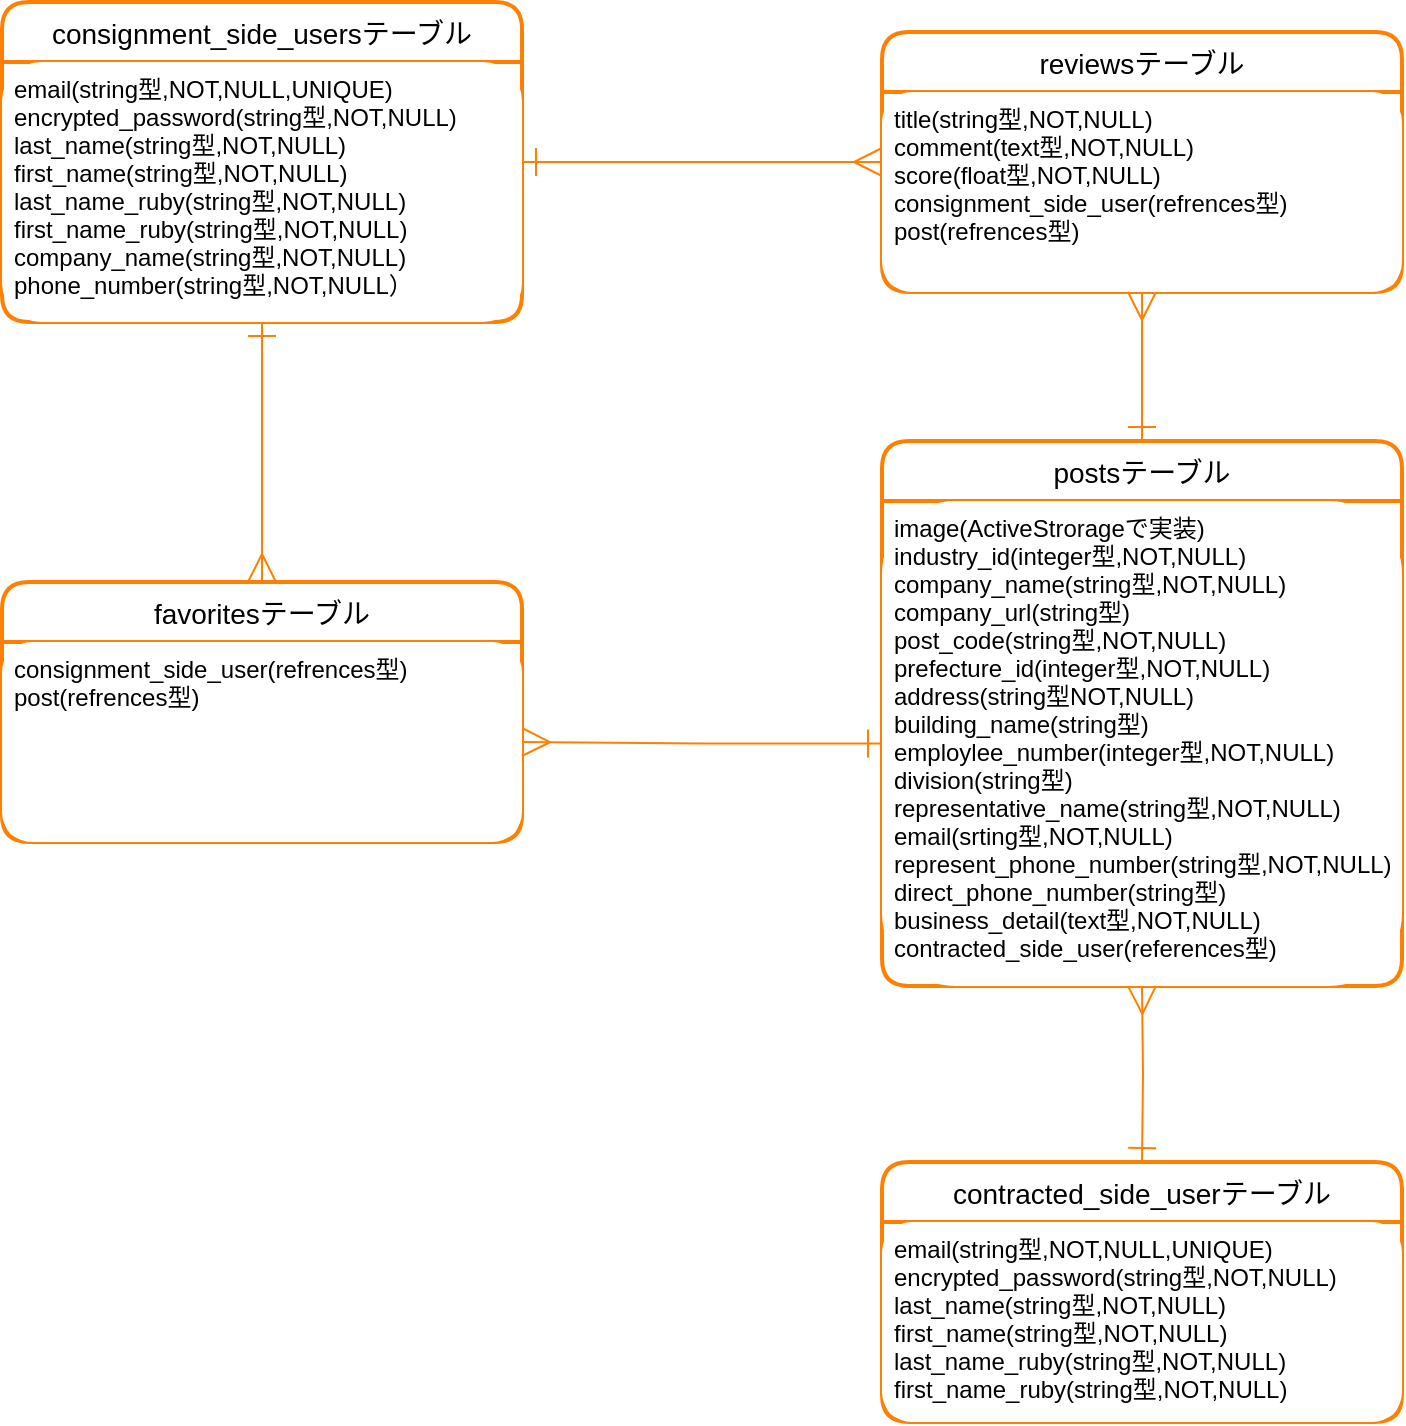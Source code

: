<mxfile>
    <diagram id="FhERzdF4JKhjgUkXHHSx" name="ページ1">
        <mxGraphModel dx="513" dy="389" grid="1" gridSize="10" guides="1" tooltips="1" connect="1" arrows="1" fold="1" page="1" pageScale="1" pageWidth="827" pageHeight="1169" math="0" shadow="0">
            <root>
                <mxCell id="0"/>
                <mxCell id="1" parent="0"/>
                <mxCell id="2" value="consignment_side_usersテーブル" style="swimlane;childLayout=stackLayout;horizontal=1;startSize=30;horizontalStack=0;rounded=1;fontSize=14;fontStyle=0;strokeWidth=2;resizeParent=0;resizeLast=1;shadow=0;dashed=0;align=center;labelBackgroundColor=none;labelBorderColor=none;swimlaneFillColor=none;strokeColor=#FF8000;perimeterSpacing=0;swimlaneLine=1;sketch=0;glass=0;fontColor=#000000;" parent="1" vertex="1">
                    <mxGeometry x="40" y="20" width="260" height="160" as="geometry">
                        <mxRectangle x="40" y="20" width="240" height="30" as="alternateBounds"/>
                    </mxGeometry>
                </mxCell>
                <mxCell id="3" value="email(string型,NOT,NULL,UNIQUE)&#10;encrypted_password(string型,NOT,NULL)&#10;last_name(string型,NOT,NULL)&#10;first_name(string型,NOT,NULL)&#10;last_name_ruby(string型,NOT,NULL)&#10;first_name_ruby(string型,NOT,NULL)&#10;company_name(string型,NOT,NULL)&#10;phone_number(string型,NOT,NULL）" style="align=left;strokeColor=none;spacingLeft=4;fontSize=12;verticalAlign=top;resizable=0;rotatable=0;part=1;fontColor=#000000;rounded=1;" parent="2" vertex="1">
                    <mxGeometry y="30" width="260" height="130" as="geometry"/>
                </mxCell>
                <mxCell id="4" value="contracted_side_userテーブル" style="swimlane;childLayout=stackLayout;horizontal=1;startSize=30;horizontalStack=0;rounded=1;fontSize=14;fontStyle=0;strokeWidth=2;resizeParent=0;resizeLast=1;shadow=0;dashed=0;align=center;labelBackgroundColor=none;fontColor=#000000;labelBorderColor=none;swimlaneFillColor=none;strokeColor=#FF8000;" parent="1" vertex="1">
                    <mxGeometry x="480" y="600" width="260" height="130" as="geometry"/>
                </mxCell>
                <mxCell id="5" value="email(string型,NOT,NULL,UNIQUE)&#10;encrypted_password(string型,NOT,NULL)&#10;last_name(string型,NOT,NULL)&#10;first_name(string型,NOT,NULL)&#10;last_name_ruby(string型,NOT,NULL)&#10;first_name_ruby(string型,NOT,NULL)" style="align=left;strokeColor=none;spacingLeft=4;fontSize=12;verticalAlign=top;resizable=0;rotatable=0;part=1;fontColor=#000000;rounded=1;" parent="4" vertex="1">
                    <mxGeometry y="30" width="260" height="100" as="geometry"/>
                </mxCell>
                <mxCell id="6" value="postsテーブル" style="swimlane;childLayout=stackLayout;horizontal=1;startSize=30;horizontalStack=0;rounded=1;fontSize=14;fontStyle=0;strokeWidth=2;resizeParent=0;resizeLast=1;shadow=0;dashed=0;align=center;labelBackgroundColor=none;fontColor=#000000;labelBorderColor=none;swimlaneFillColor=none;strokeColor=#FF8000;" parent="1" vertex="1">
                    <mxGeometry x="480" y="239.5" width="260" height="272.5" as="geometry"/>
                </mxCell>
                <mxCell id="7" value="image(ActiveStrorageで実装)&#10;industry_id(integer型,NOT,NULL)&#10;company_name(string型,NOT,NULL)&#10;company_url(string型)&#10;post_code(string型,NOT,NULL)&#10;prefecture_id(integer型,NOT,NULL)&#10;address(string型NOT,NULL)&#10;building_name(string型)&#10;employlee_number(integer型,NOT,NULL)&#10;division(string型)&#10;representative_name(string型,NOT,NULL)&#10;email(srting型,NOT,NULL)&#10;represent_phone_number(string型,NOT,NULL)&#10;direct_phone_number(string型)&#10;business_detail(text型,NOT,NULL)&#10;contracted_side_user(references型)" style="align=left;strokeColor=none;spacingLeft=4;fontSize=12;verticalAlign=top;resizable=0;rotatable=0;part=1;fontColor=#000000;rounded=1;" parent="6" vertex="1">
                    <mxGeometry y="30" width="260" height="242.5" as="geometry"/>
                </mxCell>
                <mxCell id="8" value="favoritesテーブル" style="swimlane;childLayout=stackLayout;horizontal=1;startSize=30;horizontalStack=0;rounded=1;fontSize=14;fontStyle=0;strokeWidth=2;resizeParent=0;resizeLast=1;shadow=0;dashed=0;align=center;labelBackgroundColor=none;fontColor=#000000;labelBorderColor=none;swimlaneFillColor=none;strokeColor=#FF8000;" parent="1" vertex="1">
                    <mxGeometry x="40" y="310" width="260" height="130" as="geometry"/>
                </mxCell>
                <mxCell id="9" value="consignment_side_user(refrences型)&#10;post(refrences型)" style="align=left;strokeColor=none;spacingLeft=4;fontSize=12;verticalAlign=top;resizable=0;rotatable=0;part=1;fontColor=#000000;rounded=1;glass=0;shadow=0;sketch=0;" parent="8" vertex="1">
                    <mxGeometry y="30" width="260" height="100" as="geometry"/>
                </mxCell>
                <mxCell id="11" style="edgeStyle=orthogonalEdgeStyle;rounded=0;orthogonalLoop=1;jettySize=auto;html=1;exitX=0.5;exitY=1;exitDx=0;exitDy=0;entryX=0.5;entryY=0;entryDx=0;entryDy=0;fontColor=#000000;endArrow=ERmany;endFill=0;startArrow=ERone;startFill=0;strokeWidth=1;endSize=12;startSize=12;strokeColor=#FF8000;" parent="1" source="3" target="8" edge="1">
                    <mxGeometry relative="1" as="geometry"/>
                </mxCell>
                <mxCell id="14" style="edgeStyle=orthogonalEdgeStyle;rounded=0;orthogonalLoop=1;jettySize=auto;html=1;startArrow=ERone;startFill=0;startSize=12;endArrow=ERmany;endFill=0;endSize=12;strokeWidth=1;fontColor=#000000;strokeColor=#FF8000;" parent="1" source="7" edge="1">
                    <mxGeometry relative="1" as="geometry">
                        <mxPoint x="300" y="390" as="targetPoint"/>
                    </mxGeometry>
                </mxCell>
                <mxCell id="22" style="edgeStyle=orthogonalEdgeStyle;rounded=0;orthogonalLoop=1;jettySize=auto;html=1;endSize=12;startSize=12;endArrow=ERmany;endFill=0;startArrow=ERone;startFill=0;strokeColor=#FF8000;" parent="1" target="7" edge="1">
                    <mxGeometry relative="1" as="geometry">
                        <mxPoint x="610" y="600" as="sourcePoint"/>
                    </mxGeometry>
                </mxCell>
                <mxCell id="25" style="edgeStyle=orthogonalEdgeStyle;rounded=0;orthogonalLoop=1;jettySize=auto;html=1;startArrow=ERone;startFill=0;startSize=12;endArrow=ERmany;endFill=0;endSize=12;exitX=1;exitY=0.5;exitDx=0;exitDy=0;strokeColor=#FF8000;" parent="1" source="2" target="23" edge="1">
                    <mxGeometry relative="1" as="geometry"/>
                </mxCell>
                <mxCell id="23" value="reviewsテーブル" style="swimlane;childLayout=stackLayout;horizontal=1;startSize=30;horizontalStack=0;rounded=1;fontSize=14;fontStyle=0;strokeWidth=2;resizeParent=0;resizeLast=1;shadow=0;dashed=0;align=center;labelBackgroundColor=none;fontColor=#000000;labelBorderColor=none;swimlaneFillColor=none;strokeColor=#FF8000;" parent="1" vertex="1">
                    <mxGeometry x="480" y="35" width="260" height="130" as="geometry"/>
                </mxCell>
                <mxCell id="24" value="title(string型,NOT,NULL)&#10;comment(text型,NOT,NULL)&#10;score(float型,NOT,NULL)&#10;consignment_side_user(refrences型)&#10;post(refrences型)" style="align=left;strokeColor=none;spacingLeft=4;fontSize=12;verticalAlign=top;resizable=0;rotatable=0;part=1;fontColor=#000000;rounded=1;" parent="23" vertex="1">
                    <mxGeometry y="30" width="260" height="100" as="geometry"/>
                </mxCell>
                <mxCell id="27" value="" style="align=left;strokeColor=none;spacingLeft=4;fontSize=12;verticalAlign=top;resizable=0;rotatable=0;part=1;fillColor=#FFFFFF;fontColor=#000000;" parent="23" vertex="1">
                    <mxGeometry y="130" width="260" as="geometry"/>
                </mxCell>
                <mxCell id="26" style="edgeStyle=orthogonalEdgeStyle;rounded=0;orthogonalLoop=1;jettySize=auto;html=1;startArrow=ERone;startFill=0;startSize=12;endArrow=ERmany;endFill=0;endSize=12;exitX=0.5;exitY=0;exitDx=0;exitDy=0;strokeColor=#FF8000;" parent="1" source="6" target="24" edge="1">
                    <mxGeometry relative="1" as="geometry"/>
                </mxCell>
            </root>
        </mxGraphModel>
    </diagram>
</mxfile>